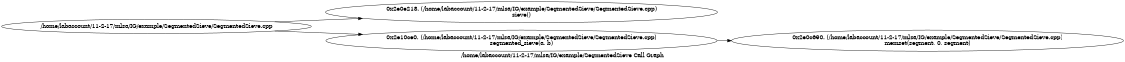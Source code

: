 digraph "/home/labaccount/11-2-17/mlsa/IG/example/SegmentedSieve Call Graph" {
	graph [dpi=300
		rankdir=LR
		size="7.5, 10"
		label="/home/labaccount/11-2-17/mlsa/IG/example/SegmentedSieve Call Graph"
	];

	Node0x203997411 [shape=oval, label="/home/labaccount/11-2-17/mlsa/IG/example/SegmentedSieve/SegmentedSieve.cpp"];
	Node0x342618785 [shape=oval, label="0x2e0e218. (/home/labaccount/11-2-17/mlsa/IG/example/SegmentedSieve/SegmentedSieve.cpp)\nsieve()"];
	Node0x203997411 -> Node0x342618785;
	Node0x237359746 [shape=oval, label="0x2e10ce0. (/home/labaccount/11-2-17/mlsa/IG/example/SegmentedSieve/SegmentedSieve.cpp)\nsegmented_sieve(a, b)"];
	Node0x203997411 -> Node0x237359746;
	Node0x980185305 [shape=oval, label="0x2e0c690. (/home/labaccount/11-2-17/mlsa/IG/example/SegmentedSieve/SegmentedSieve.cpp)\nmemset(segment, 0, segment)"];
	Node0x237359746 -> Node0x980185305;
}